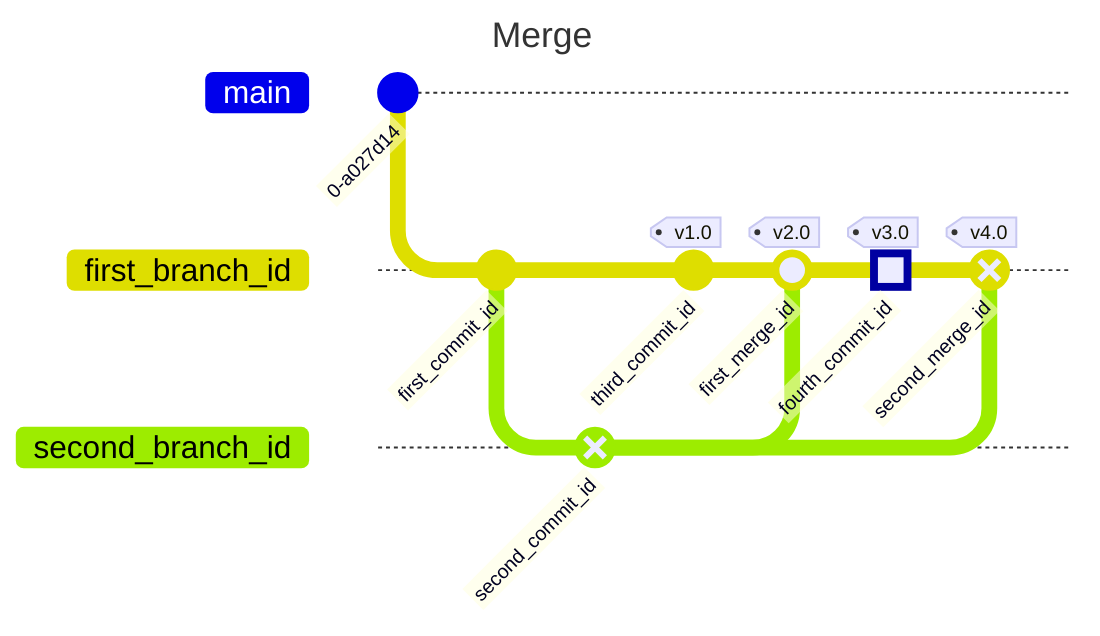 ---
title: Merge
---
gitGraph
    commit "Message"
    branch first_branch_id
    commit id: "first_commit_id" msg: "Message"
    branch "second_branch_id"
    commit id: "second_commit_id" msg: "Message" type: REVERSE
    checkout "first_branch_id"
    commit id: "third_commit_id" msg: "Message" type: NORMAL tag: "v1.0"
    merge second_branch_id id: "first_merge_id" tag: "v2.0"
    commit id: "fourth_commit_id" msg: "Message" type: HIGHLIGHT tag: "v3.0"
    merge "second_branch_id" id: "second_merge_id" type: REVERSE tag: "v4.0"